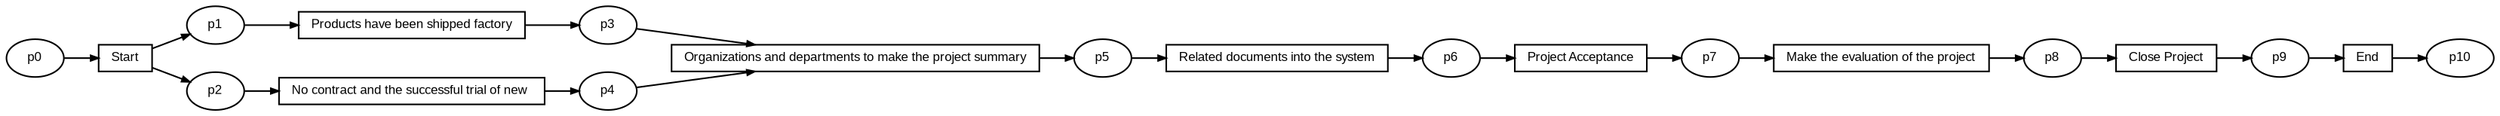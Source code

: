 digraph G {ranksep=".3"; fontsize="8"; remincross=true; margin="0.0,0.0"; fontname="Arial";rankdir="LR"; 
edge [arrowsize="0.5"];
node [height=".2",width=".2",fontname="Arial",fontsize="8"];
t0 [shape="box",label="Start"];
t1 [shape="box",label="Products have been shipped factory"];
t2 [shape="box",label="No contract and the successful trial of new "];
t3 [shape="box",label="Organizations and departments to make the project summary"];
t4 [shape="box",label="Related documents into the system"];
t5 [shape="box",label="Project Acceptance"];
t6 [shape="box",label="Make the evaluation of the project"];
t7 [shape="box",label="Close Project"];
t8 [shape="box",label="End"];
p0 [shape="oval",label="p0"];
p1 [shape="oval",label="p1"];
p2 [shape="oval",label="p10"];
p3 [shape="oval",label="p2"];
p4 [shape="oval",label="p3"];
p5 [shape="oval",label="p4"];
p6 [shape="oval",label="p5"];
p7 [shape="oval",label="p6"];
p8 [shape="oval",label="p7"];
p9 [shape="oval",label="p8"];
p10 [shape="oval",label="p9"];
t2 -> p5[label=""];
p5 -> t3[label=""];
p4 -> t3[label=""];
t5 -> p8[label=""];
t4 -> p7[label=""];
t7 -> p10[label=""];
t3 -> p6[label=""];
p6 -> t4[label=""];
p9 -> t7[label=""];
t8 -> p2[label=""];
p1 -> t1[label=""];
p3 -> t2[label=""];
t0 -> p3[label=""];
p10 -> t8[label=""];
t1 -> p4[label=""];
p0 -> t0[label=""];
p7 -> t5[label=""];
t6 -> p9[label=""];
t0 -> p1[label=""];
p8 -> t6[label=""];
}
